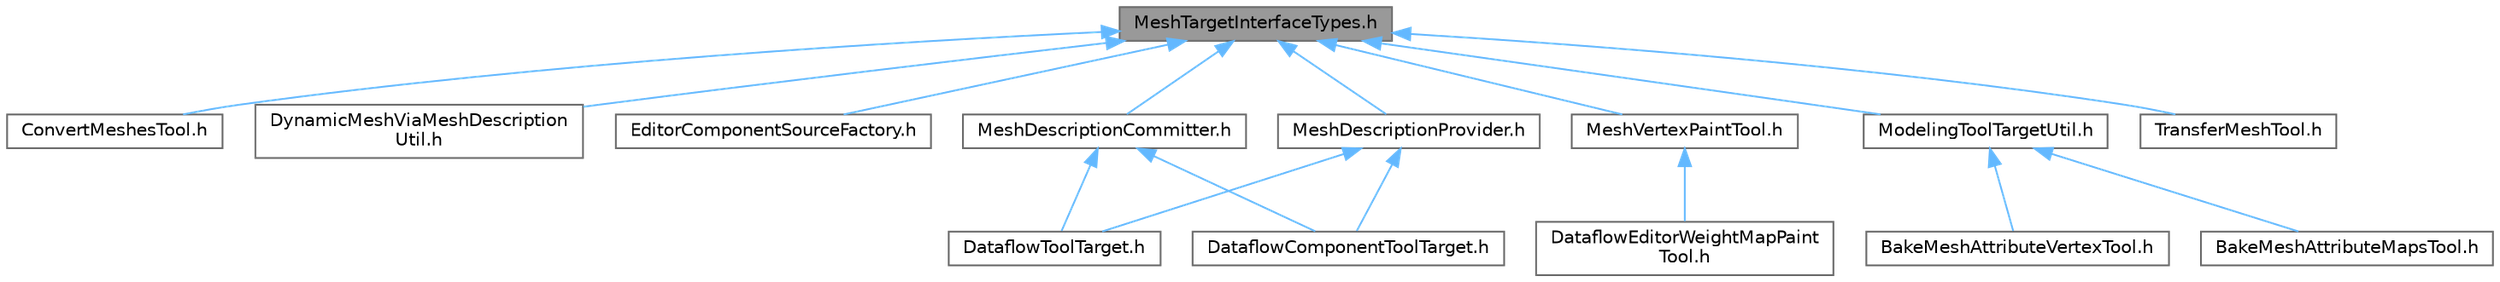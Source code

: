digraph "MeshTargetInterfaceTypes.h"
{
 // INTERACTIVE_SVG=YES
 // LATEX_PDF_SIZE
  bgcolor="transparent";
  edge [fontname=Helvetica,fontsize=10,labelfontname=Helvetica,labelfontsize=10];
  node [fontname=Helvetica,fontsize=10,shape=box,height=0.2,width=0.4];
  Node1 [id="Node000001",label="MeshTargetInterfaceTypes.h",height=0.2,width=0.4,color="gray40", fillcolor="grey60", style="filled", fontcolor="black",tooltip=" "];
  Node1 -> Node2 [id="edge1_Node000001_Node000002",dir="back",color="steelblue1",style="solid",tooltip=" "];
  Node2 [id="Node000002",label="ConvertMeshesTool.h",height=0.2,width=0.4,color="grey40", fillcolor="white", style="filled",URL="$dc/d47/ConvertMeshesTool_8h.html",tooltip=" "];
  Node1 -> Node3 [id="edge2_Node000001_Node000003",dir="back",color="steelblue1",style="solid",tooltip=" "];
  Node3 [id="Node000003",label="DynamicMeshViaMeshDescription\lUtil.h",height=0.2,width=0.4,color="grey40", fillcolor="white", style="filled",URL="$d9/d57/DynamicMeshViaMeshDescriptionUtil_8h.html",tooltip=" "];
  Node1 -> Node4 [id="edge3_Node000001_Node000004",dir="back",color="steelblue1",style="solid",tooltip=" "];
  Node4 [id="Node000004",label="EditorComponentSourceFactory.h",height=0.2,width=0.4,color="grey40", fillcolor="white", style="filled",URL="$d4/d35/EditorComponentSourceFactory_8h.html",tooltip=" "];
  Node1 -> Node5 [id="edge4_Node000001_Node000005",dir="back",color="steelblue1",style="solid",tooltip=" "];
  Node5 [id="Node000005",label="MeshDescriptionCommitter.h",height=0.2,width=0.4,color="grey40", fillcolor="white", style="filled",URL="$d0/dae/MeshDescriptionCommitter_8h.html",tooltip=" "];
  Node5 -> Node6 [id="edge5_Node000005_Node000006",dir="back",color="steelblue1",style="solid",tooltip=" "];
  Node6 [id="Node000006",label="DataflowComponentToolTarget.h",height=0.2,width=0.4,color="grey40", fillcolor="white", style="filled",URL="$d4/de8/DataflowComponentToolTarget_8h.html",tooltip=" "];
  Node5 -> Node7 [id="edge6_Node000005_Node000007",dir="back",color="steelblue1",style="solid",tooltip=" "];
  Node7 [id="Node000007",label="DataflowToolTarget.h",height=0.2,width=0.4,color="grey40", fillcolor="white", style="filled",URL="$d3/dd6/DataflowToolTarget_8h.html",tooltip=" "];
  Node1 -> Node8 [id="edge7_Node000001_Node000008",dir="back",color="steelblue1",style="solid",tooltip=" "];
  Node8 [id="Node000008",label="MeshDescriptionProvider.h",height=0.2,width=0.4,color="grey40", fillcolor="white", style="filled",URL="$da/db2/MeshDescriptionProvider_8h.html",tooltip=" "];
  Node8 -> Node6 [id="edge8_Node000008_Node000006",dir="back",color="steelblue1",style="solid",tooltip=" "];
  Node8 -> Node7 [id="edge9_Node000008_Node000007",dir="back",color="steelblue1",style="solid",tooltip=" "];
  Node1 -> Node9 [id="edge10_Node000001_Node000009",dir="back",color="steelblue1",style="solid",tooltip=" "];
  Node9 [id="Node000009",label="MeshVertexPaintTool.h",height=0.2,width=0.4,color="grey40", fillcolor="white", style="filled",URL="$db/d74/MeshVertexPaintTool_8h.html",tooltip=" "];
  Node9 -> Node10 [id="edge11_Node000009_Node000010",dir="back",color="steelblue1",style="solid",tooltip=" "];
  Node10 [id="Node000010",label="DataflowEditorWeightMapPaint\lTool.h",height=0.2,width=0.4,color="grey40", fillcolor="white", style="filled",URL="$db/d46/DataflowEditorWeightMapPaintTool_8h.html",tooltip=" "];
  Node1 -> Node11 [id="edge12_Node000001_Node000011",dir="back",color="steelblue1",style="solid",tooltip=" "];
  Node11 [id="Node000011",label="ModelingToolTargetUtil.h",height=0.2,width=0.4,color="grey40", fillcolor="white", style="filled",URL="$d1/d5d/ModelingToolTargetUtil_8h.html",tooltip=" "];
  Node11 -> Node12 [id="edge13_Node000011_Node000012",dir="back",color="steelblue1",style="solid",tooltip=" "];
  Node12 [id="Node000012",label="BakeMeshAttributeMapsTool.h",height=0.2,width=0.4,color="grey40", fillcolor="white", style="filled",URL="$d8/d14/BakeMeshAttributeMapsTool_8h.html",tooltip=" "];
  Node11 -> Node13 [id="edge14_Node000011_Node000013",dir="back",color="steelblue1",style="solid",tooltip=" "];
  Node13 [id="Node000013",label="BakeMeshAttributeVertexTool.h",height=0.2,width=0.4,color="grey40", fillcolor="white", style="filled",URL="$d6/d76/BakeMeshAttributeVertexTool_8h.html",tooltip=" "];
  Node1 -> Node14 [id="edge15_Node000001_Node000014",dir="back",color="steelblue1",style="solid",tooltip=" "];
  Node14 [id="Node000014",label="TransferMeshTool.h",height=0.2,width=0.4,color="grey40", fillcolor="white", style="filled",URL="$db/da5/TransferMeshTool_8h.html",tooltip=" "];
}
